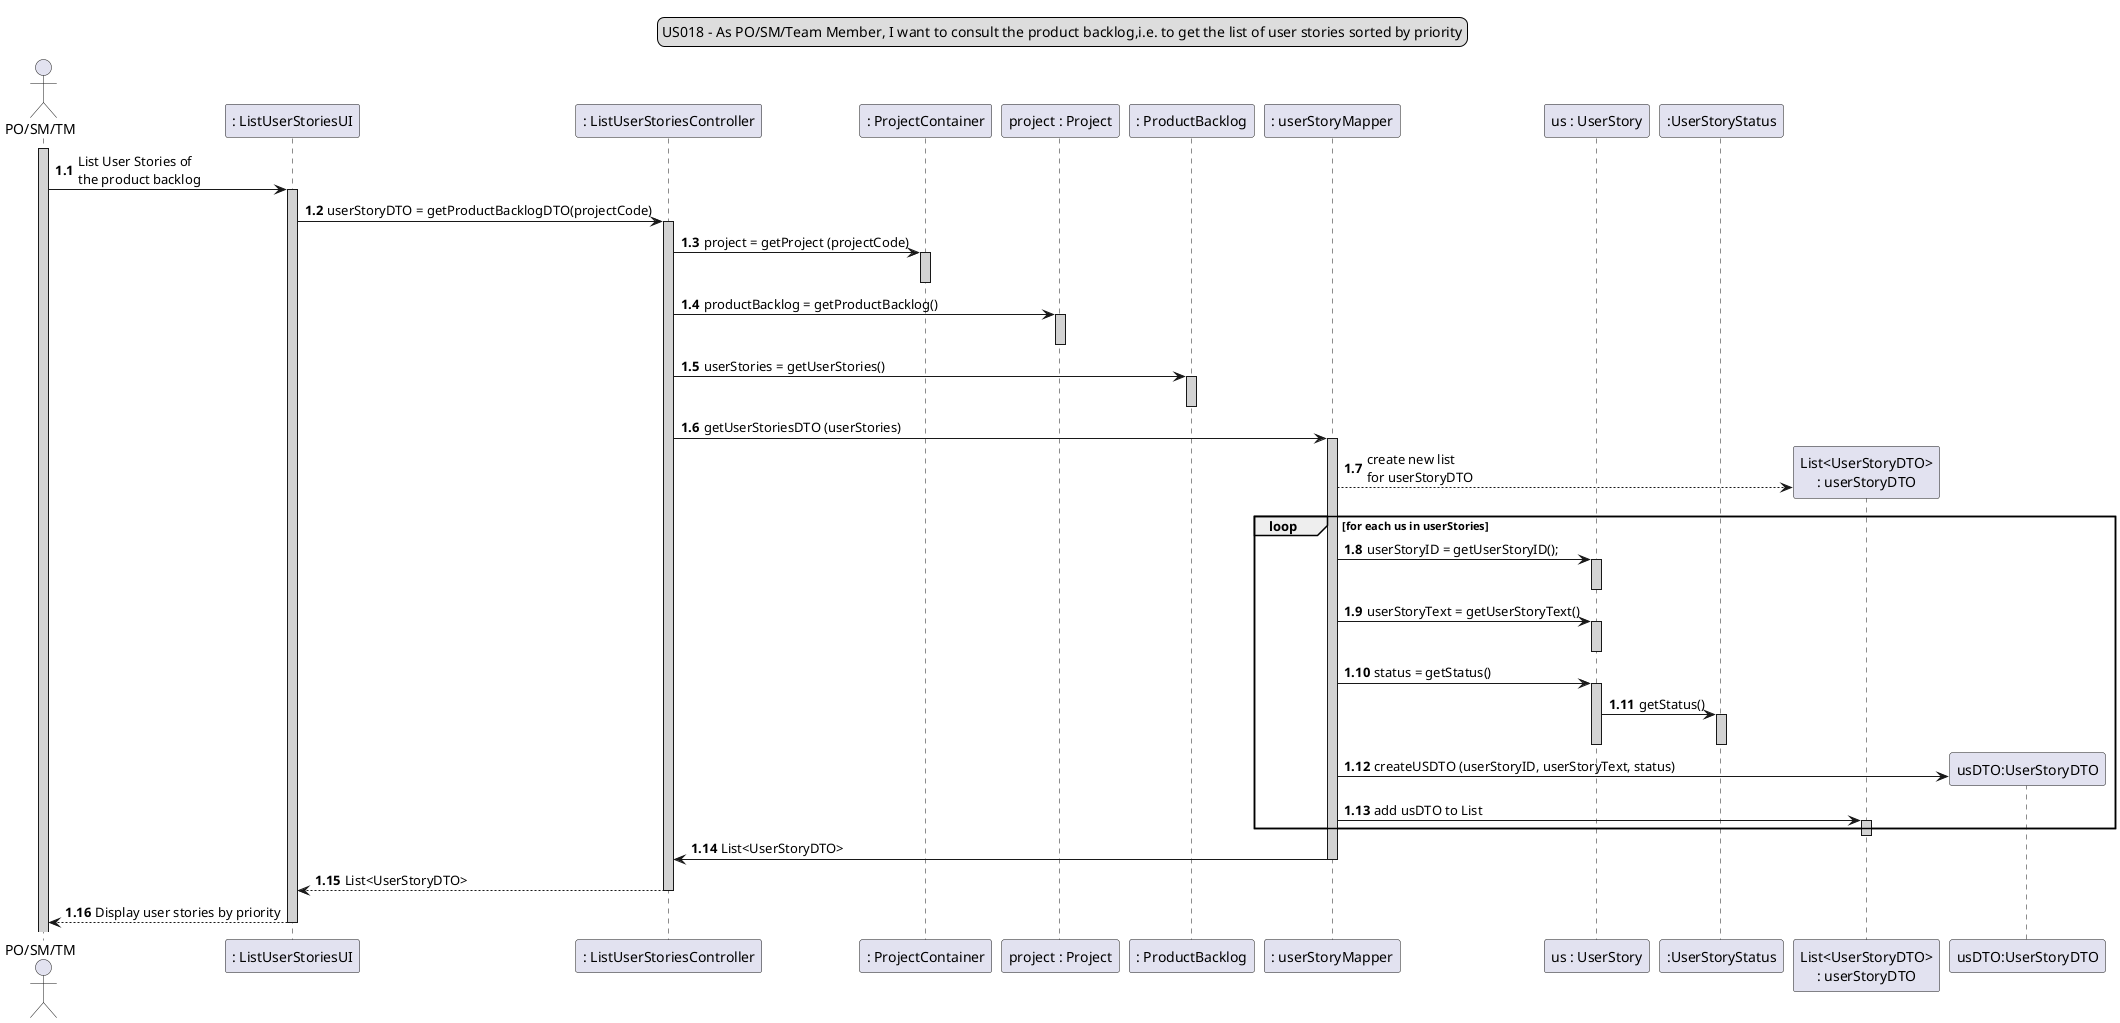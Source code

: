 @startuml
'https://plantuml.com/sequence-diagram

legend top
US018 - As PO/SM/Team Member, I want to consult the product backlog,i.e. to get the list of user stories sorted by priority
end legend

actor "PO/SM/TM" as A
participant ": ListUserStoriesUI" as B
participant ": ListUserStoriesController" as C
participant ": ProjectContainer" as E
participant "project : Project" as F
participant ": ProductBacklog" as G
participant ": userStoryMapper" as H
participant "us : UserStory" as I
participant ":UserStoryStatus" as J
activate A #lightgrey
autonumber 1.1
A -> B: List User Stories of \nthe product backlog

activate B #lightgrey
B -> C: userStoryDTO = getProductBacklogDTO(projectCode)


activate C #lightgrey
C -> E: project = getProject (projectCode)
activate E #lightgrey


deactivate E
C -> F: productBacklog = getProductBacklog()
activate F #lightgrey
deactivate F


C -> G #lightgrey: userStories = getUserStories()
activate G #lightgrey
deactivate G

C -> H: getUserStoriesDTO (userStories)

activate H #lightgrey
H --> "List<UserStoryDTO>\n: userStoryDTO" ** : create new list \nfor userStoryDTO
loop for each us in userStories
H->I: userStoryID = getUserStoryID();
activate I #lightgrey
deactivate I #lightgrey
H->I: userStoryText = getUserStoryText()
activate I #lightgrey
deactivate I
H->I: status = getStatus()
activate I #lightgrey
I->J: getStatus()
activate J #lightgrey
deactivate J
deactivate I

H->"usDTO:UserStoryDTO"**: createUSDTO (userStoryID, userStoryText, status)

H->"List<UserStoryDTO>\n: userStoryDTO" : add usDTO to List
activate "List<UserStoryDTO>\n: userStoryDTO" #lightgrey
end
deactivate "List<UserStoryDTO>\n: userStoryDTO"
H -> C: List<UserStoryDTO>
deactivate H
C --> B: List<UserStoryDTO>
deactivate C
B --> A: Display user stories by priority
deactivate B

@enduml